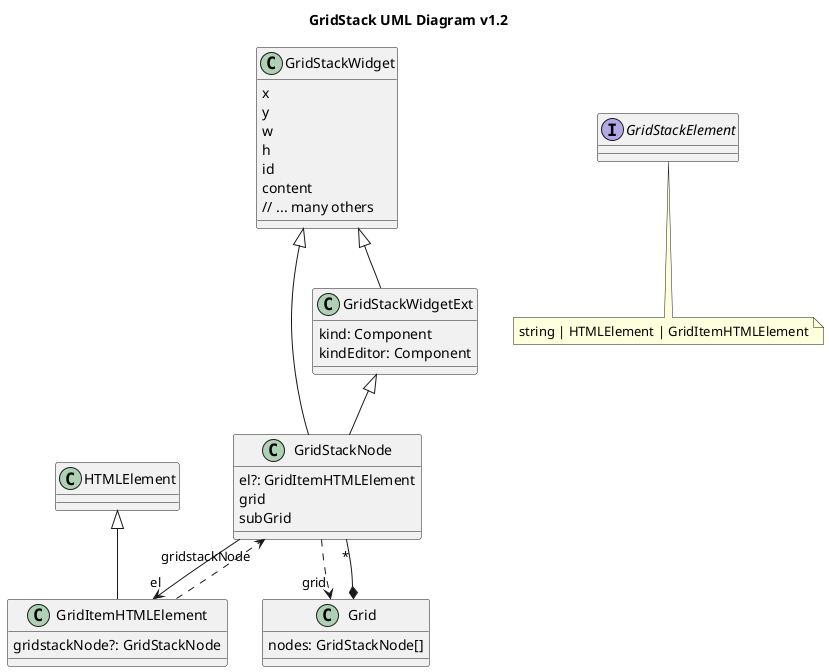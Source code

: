 @startuml
title GridStack UML Diagram v1.2

class GridStackWidget {
    x
    y
    w
    h
    id
    content 
    // ... many others
}

class GridStackNode extends GridStackWidget, GridStackWidgetExt {
    el?: GridItemHTMLElement
    grid
    subGrid
}

class GridStackWidgetExt extends GridStackWidget {
    kind: Component 
    kindEditor: Component
}

interface GridStackElement {}

class HTMLElement {}

class GridItemHTMLElement extends HTMLElement {
    gridstackNode?: GridStackNode
}

class Grid {
    nodes: GridStackNode[]
}

Grid *-- "*" GridStackNode

GridStackNode --> "el" GridItemHTMLElement
GridItemHTMLElement ..> "gridstackNode" GridStackNode
GridStackNode ..> "grid" Grid
'GridStackWidgetExt --> GridStackWidget 
'GridStackNode --|> GridStackWidgetExt

note bottom of GridStackElement
    string | HTMLElement | GridItemHTMLElement
end note

@enduml
